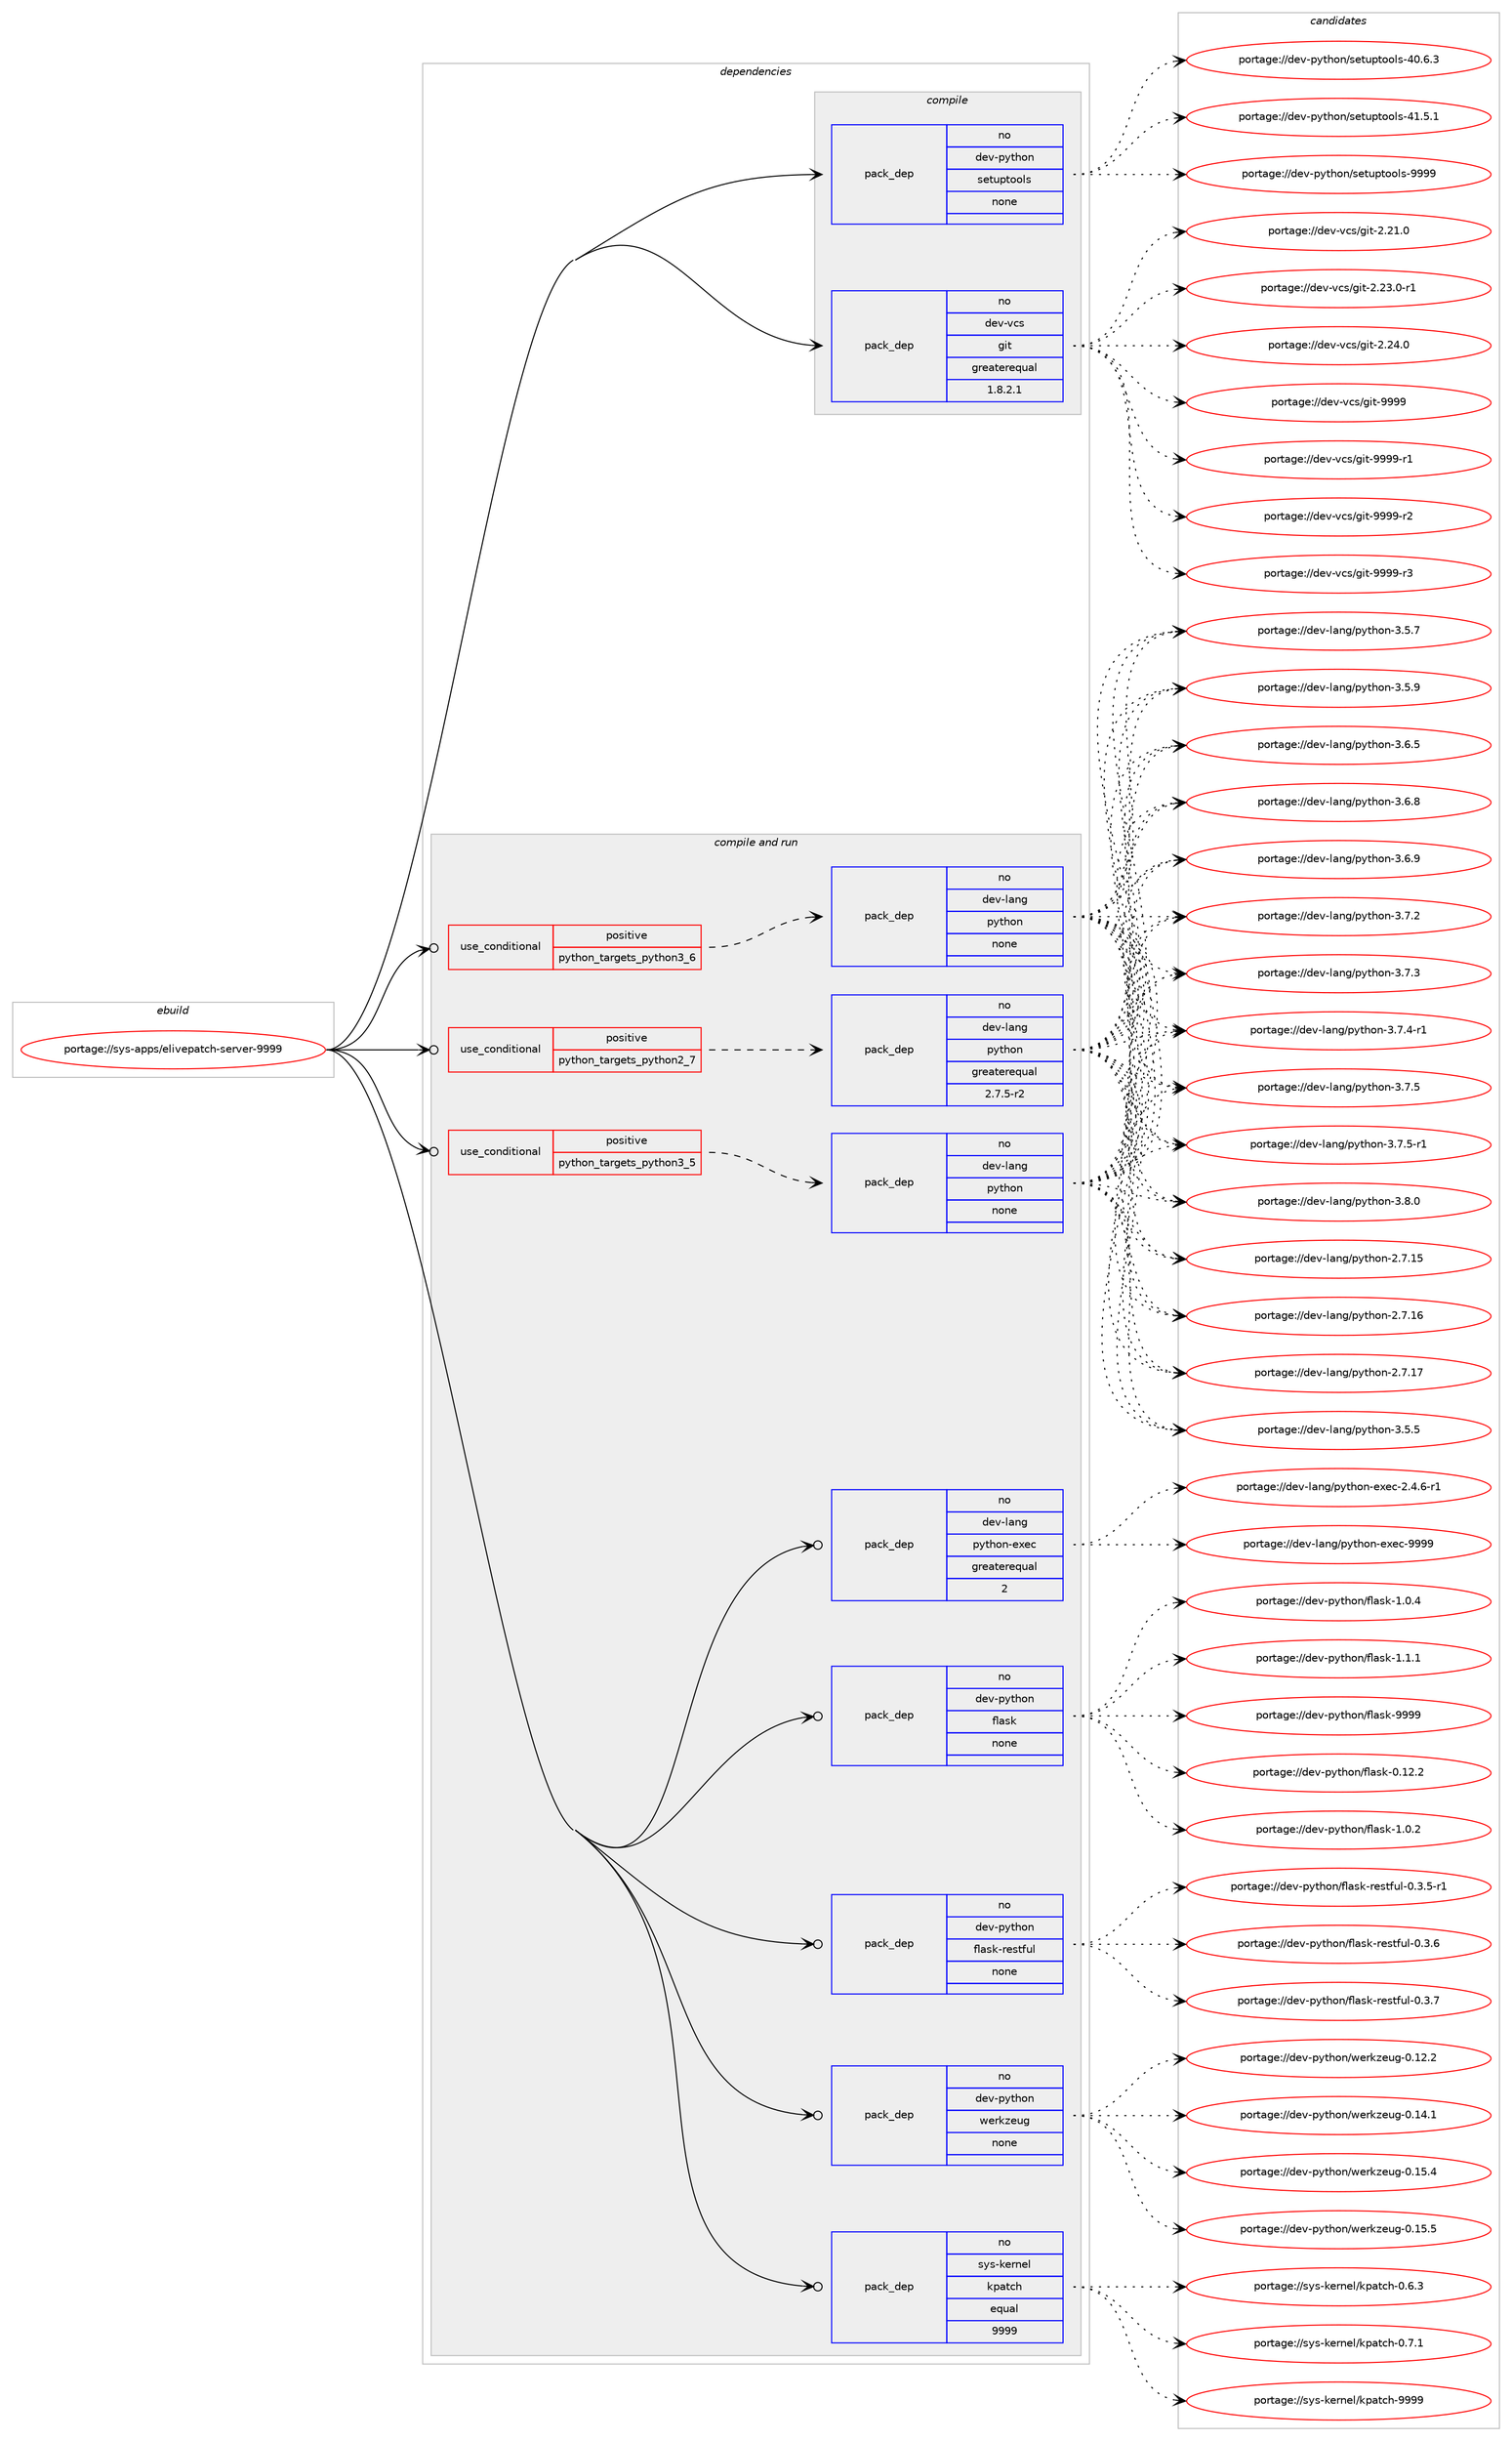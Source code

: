 digraph prolog {

# *************
# Graph options
# *************

newrank=true;
concentrate=true;
compound=true;
graph [rankdir=LR,fontname=Helvetica,fontsize=10,ranksep=1.5];#, ranksep=2.5, nodesep=0.2];
edge  [arrowhead=vee];
node  [fontname=Helvetica,fontsize=10];

# **********
# The ebuild
# **********

subgraph cluster_leftcol {
color=gray;
rank=same;
label=<<i>ebuild</i>>;
id [label="portage://sys-apps/elivepatch-server-9999", color=red, width=4, href="../sys-apps/elivepatch-server-9999.svg"];
}

# ****************
# The dependencies
# ****************

subgraph cluster_midcol {
color=gray;
label=<<i>dependencies</i>>;
subgraph cluster_compile {
fillcolor="#eeeeee";
style=filled;
label=<<i>compile</i>>;
subgraph pack301654 {
dependency407393 [label=<<TABLE BORDER="0" CELLBORDER="1" CELLSPACING="0" CELLPADDING="4" WIDTH="220"><TR><TD ROWSPAN="6" CELLPADDING="30">pack_dep</TD></TR><TR><TD WIDTH="110">no</TD></TR><TR><TD>dev-python</TD></TR><TR><TD>setuptools</TD></TR><TR><TD>none</TD></TR><TR><TD></TD></TR></TABLE>>, shape=none, color=blue];
}
id:e -> dependency407393:w [weight=20,style="solid",arrowhead="vee"];
subgraph pack301655 {
dependency407394 [label=<<TABLE BORDER="0" CELLBORDER="1" CELLSPACING="0" CELLPADDING="4" WIDTH="220"><TR><TD ROWSPAN="6" CELLPADDING="30">pack_dep</TD></TR><TR><TD WIDTH="110">no</TD></TR><TR><TD>dev-vcs</TD></TR><TR><TD>git</TD></TR><TR><TD>greaterequal</TD></TR><TR><TD>1.8.2.1</TD></TR></TABLE>>, shape=none, color=blue];
}
id:e -> dependency407394:w [weight=20,style="solid",arrowhead="vee"];
}
subgraph cluster_compileandrun {
fillcolor="#eeeeee";
style=filled;
label=<<i>compile and run</i>>;
subgraph cond98923 {
dependency407395 [label=<<TABLE BORDER="0" CELLBORDER="1" CELLSPACING="0" CELLPADDING="4"><TR><TD ROWSPAN="3" CELLPADDING="10">use_conditional</TD></TR><TR><TD>positive</TD></TR><TR><TD>python_targets_python2_7</TD></TR></TABLE>>, shape=none, color=red];
subgraph pack301656 {
dependency407396 [label=<<TABLE BORDER="0" CELLBORDER="1" CELLSPACING="0" CELLPADDING="4" WIDTH="220"><TR><TD ROWSPAN="6" CELLPADDING="30">pack_dep</TD></TR><TR><TD WIDTH="110">no</TD></TR><TR><TD>dev-lang</TD></TR><TR><TD>python</TD></TR><TR><TD>greaterequal</TD></TR><TR><TD>2.7.5-r2</TD></TR></TABLE>>, shape=none, color=blue];
}
dependency407395:e -> dependency407396:w [weight=20,style="dashed",arrowhead="vee"];
}
id:e -> dependency407395:w [weight=20,style="solid",arrowhead="odotvee"];
subgraph cond98924 {
dependency407397 [label=<<TABLE BORDER="0" CELLBORDER="1" CELLSPACING="0" CELLPADDING="4"><TR><TD ROWSPAN="3" CELLPADDING="10">use_conditional</TD></TR><TR><TD>positive</TD></TR><TR><TD>python_targets_python3_5</TD></TR></TABLE>>, shape=none, color=red];
subgraph pack301657 {
dependency407398 [label=<<TABLE BORDER="0" CELLBORDER="1" CELLSPACING="0" CELLPADDING="4" WIDTH="220"><TR><TD ROWSPAN="6" CELLPADDING="30">pack_dep</TD></TR><TR><TD WIDTH="110">no</TD></TR><TR><TD>dev-lang</TD></TR><TR><TD>python</TD></TR><TR><TD>none</TD></TR><TR><TD></TD></TR></TABLE>>, shape=none, color=blue];
}
dependency407397:e -> dependency407398:w [weight=20,style="dashed",arrowhead="vee"];
}
id:e -> dependency407397:w [weight=20,style="solid",arrowhead="odotvee"];
subgraph cond98925 {
dependency407399 [label=<<TABLE BORDER="0" CELLBORDER="1" CELLSPACING="0" CELLPADDING="4"><TR><TD ROWSPAN="3" CELLPADDING="10">use_conditional</TD></TR><TR><TD>positive</TD></TR><TR><TD>python_targets_python3_6</TD></TR></TABLE>>, shape=none, color=red];
subgraph pack301658 {
dependency407400 [label=<<TABLE BORDER="0" CELLBORDER="1" CELLSPACING="0" CELLPADDING="4" WIDTH="220"><TR><TD ROWSPAN="6" CELLPADDING="30">pack_dep</TD></TR><TR><TD WIDTH="110">no</TD></TR><TR><TD>dev-lang</TD></TR><TR><TD>python</TD></TR><TR><TD>none</TD></TR><TR><TD></TD></TR></TABLE>>, shape=none, color=blue];
}
dependency407399:e -> dependency407400:w [weight=20,style="dashed",arrowhead="vee"];
}
id:e -> dependency407399:w [weight=20,style="solid",arrowhead="odotvee"];
subgraph pack301659 {
dependency407401 [label=<<TABLE BORDER="0" CELLBORDER="1" CELLSPACING="0" CELLPADDING="4" WIDTH="220"><TR><TD ROWSPAN="6" CELLPADDING="30">pack_dep</TD></TR><TR><TD WIDTH="110">no</TD></TR><TR><TD>dev-lang</TD></TR><TR><TD>python-exec</TD></TR><TR><TD>greaterequal</TD></TR><TR><TD>2</TD></TR></TABLE>>, shape=none, color=blue];
}
id:e -> dependency407401:w [weight=20,style="solid",arrowhead="odotvee"];
subgraph pack301660 {
dependency407402 [label=<<TABLE BORDER="0" CELLBORDER="1" CELLSPACING="0" CELLPADDING="4" WIDTH="220"><TR><TD ROWSPAN="6" CELLPADDING="30">pack_dep</TD></TR><TR><TD WIDTH="110">no</TD></TR><TR><TD>dev-python</TD></TR><TR><TD>flask</TD></TR><TR><TD>none</TD></TR><TR><TD></TD></TR></TABLE>>, shape=none, color=blue];
}
id:e -> dependency407402:w [weight=20,style="solid",arrowhead="odotvee"];
subgraph pack301661 {
dependency407403 [label=<<TABLE BORDER="0" CELLBORDER="1" CELLSPACING="0" CELLPADDING="4" WIDTH="220"><TR><TD ROWSPAN="6" CELLPADDING="30">pack_dep</TD></TR><TR><TD WIDTH="110">no</TD></TR><TR><TD>dev-python</TD></TR><TR><TD>flask-restful</TD></TR><TR><TD>none</TD></TR><TR><TD></TD></TR></TABLE>>, shape=none, color=blue];
}
id:e -> dependency407403:w [weight=20,style="solid",arrowhead="odotvee"];
subgraph pack301662 {
dependency407404 [label=<<TABLE BORDER="0" CELLBORDER="1" CELLSPACING="0" CELLPADDING="4" WIDTH="220"><TR><TD ROWSPAN="6" CELLPADDING="30">pack_dep</TD></TR><TR><TD WIDTH="110">no</TD></TR><TR><TD>dev-python</TD></TR><TR><TD>werkzeug</TD></TR><TR><TD>none</TD></TR><TR><TD></TD></TR></TABLE>>, shape=none, color=blue];
}
id:e -> dependency407404:w [weight=20,style="solid",arrowhead="odotvee"];
subgraph pack301663 {
dependency407405 [label=<<TABLE BORDER="0" CELLBORDER="1" CELLSPACING="0" CELLPADDING="4" WIDTH="220"><TR><TD ROWSPAN="6" CELLPADDING="30">pack_dep</TD></TR><TR><TD WIDTH="110">no</TD></TR><TR><TD>sys-kernel</TD></TR><TR><TD>kpatch</TD></TR><TR><TD>equal</TD></TR><TR><TD>9999</TD></TR></TABLE>>, shape=none, color=blue];
}
id:e -> dependency407405:w [weight=20,style="solid",arrowhead="odotvee"];
}
subgraph cluster_run {
fillcolor="#eeeeee";
style=filled;
label=<<i>run</i>>;
}
}

# **************
# The candidates
# **************

subgraph cluster_choices {
rank=same;
color=gray;
label=<<i>candidates</i>>;

subgraph choice301654 {
color=black;
nodesep=1;
choiceportage100101118451121211161041111104711510111611711211611111110811545524846544651 [label="portage://dev-python/setuptools-40.6.3", color=red, width=4,href="../dev-python/setuptools-40.6.3.svg"];
choiceportage100101118451121211161041111104711510111611711211611111110811545524946534649 [label="portage://dev-python/setuptools-41.5.1", color=red, width=4,href="../dev-python/setuptools-41.5.1.svg"];
choiceportage10010111845112121116104111110471151011161171121161111111081154557575757 [label="portage://dev-python/setuptools-9999", color=red, width=4,href="../dev-python/setuptools-9999.svg"];
dependency407393:e -> choiceportage100101118451121211161041111104711510111611711211611111110811545524846544651:w [style=dotted,weight="100"];
dependency407393:e -> choiceportage100101118451121211161041111104711510111611711211611111110811545524946534649:w [style=dotted,weight="100"];
dependency407393:e -> choiceportage10010111845112121116104111110471151011161171121161111111081154557575757:w [style=dotted,weight="100"];
}
subgraph choice301655 {
color=black;
nodesep=1;
choiceportage10010111845118991154710310511645504650494648 [label="portage://dev-vcs/git-2.21.0", color=red, width=4,href="../dev-vcs/git-2.21.0.svg"];
choiceportage100101118451189911547103105116455046505146484511449 [label="portage://dev-vcs/git-2.23.0-r1", color=red, width=4,href="../dev-vcs/git-2.23.0-r1.svg"];
choiceportage10010111845118991154710310511645504650524648 [label="portage://dev-vcs/git-2.24.0", color=red, width=4,href="../dev-vcs/git-2.24.0.svg"];
choiceportage1001011184511899115471031051164557575757 [label="portage://dev-vcs/git-9999", color=red, width=4,href="../dev-vcs/git-9999.svg"];
choiceportage10010111845118991154710310511645575757574511449 [label="portage://dev-vcs/git-9999-r1", color=red, width=4,href="../dev-vcs/git-9999-r1.svg"];
choiceportage10010111845118991154710310511645575757574511450 [label="portage://dev-vcs/git-9999-r2", color=red, width=4,href="../dev-vcs/git-9999-r2.svg"];
choiceportage10010111845118991154710310511645575757574511451 [label="portage://dev-vcs/git-9999-r3", color=red, width=4,href="../dev-vcs/git-9999-r3.svg"];
dependency407394:e -> choiceportage10010111845118991154710310511645504650494648:w [style=dotted,weight="100"];
dependency407394:e -> choiceportage100101118451189911547103105116455046505146484511449:w [style=dotted,weight="100"];
dependency407394:e -> choiceportage10010111845118991154710310511645504650524648:w [style=dotted,weight="100"];
dependency407394:e -> choiceportage1001011184511899115471031051164557575757:w [style=dotted,weight="100"];
dependency407394:e -> choiceportage10010111845118991154710310511645575757574511449:w [style=dotted,weight="100"];
dependency407394:e -> choiceportage10010111845118991154710310511645575757574511450:w [style=dotted,weight="100"];
dependency407394:e -> choiceportage10010111845118991154710310511645575757574511451:w [style=dotted,weight="100"];
}
subgraph choice301656 {
color=black;
nodesep=1;
choiceportage10010111845108971101034711212111610411111045504655464953 [label="portage://dev-lang/python-2.7.15", color=red, width=4,href="../dev-lang/python-2.7.15.svg"];
choiceportage10010111845108971101034711212111610411111045504655464954 [label="portage://dev-lang/python-2.7.16", color=red, width=4,href="../dev-lang/python-2.7.16.svg"];
choiceportage10010111845108971101034711212111610411111045504655464955 [label="portage://dev-lang/python-2.7.17", color=red, width=4,href="../dev-lang/python-2.7.17.svg"];
choiceportage100101118451089711010347112121116104111110455146534653 [label="portage://dev-lang/python-3.5.5", color=red, width=4,href="../dev-lang/python-3.5.5.svg"];
choiceportage100101118451089711010347112121116104111110455146534655 [label="portage://dev-lang/python-3.5.7", color=red, width=4,href="../dev-lang/python-3.5.7.svg"];
choiceportage100101118451089711010347112121116104111110455146534657 [label="portage://dev-lang/python-3.5.9", color=red, width=4,href="../dev-lang/python-3.5.9.svg"];
choiceportage100101118451089711010347112121116104111110455146544653 [label="portage://dev-lang/python-3.6.5", color=red, width=4,href="../dev-lang/python-3.6.5.svg"];
choiceportage100101118451089711010347112121116104111110455146544656 [label="portage://dev-lang/python-3.6.8", color=red, width=4,href="../dev-lang/python-3.6.8.svg"];
choiceportage100101118451089711010347112121116104111110455146544657 [label="portage://dev-lang/python-3.6.9", color=red, width=4,href="../dev-lang/python-3.6.9.svg"];
choiceportage100101118451089711010347112121116104111110455146554650 [label="portage://dev-lang/python-3.7.2", color=red, width=4,href="../dev-lang/python-3.7.2.svg"];
choiceportage100101118451089711010347112121116104111110455146554651 [label="portage://dev-lang/python-3.7.3", color=red, width=4,href="../dev-lang/python-3.7.3.svg"];
choiceportage1001011184510897110103471121211161041111104551465546524511449 [label="portage://dev-lang/python-3.7.4-r1", color=red, width=4,href="../dev-lang/python-3.7.4-r1.svg"];
choiceportage100101118451089711010347112121116104111110455146554653 [label="portage://dev-lang/python-3.7.5", color=red, width=4,href="../dev-lang/python-3.7.5.svg"];
choiceportage1001011184510897110103471121211161041111104551465546534511449 [label="portage://dev-lang/python-3.7.5-r1", color=red, width=4,href="../dev-lang/python-3.7.5-r1.svg"];
choiceportage100101118451089711010347112121116104111110455146564648 [label="portage://dev-lang/python-3.8.0", color=red, width=4,href="../dev-lang/python-3.8.0.svg"];
dependency407396:e -> choiceportage10010111845108971101034711212111610411111045504655464953:w [style=dotted,weight="100"];
dependency407396:e -> choiceportage10010111845108971101034711212111610411111045504655464954:w [style=dotted,weight="100"];
dependency407396:e -> choiceportage10010111845108971101034711212111610411111045504655464955:w [style=dotted,weight="100"];
dependency407396:e -> choiceportage100101118451089711010347112121116104111110455146534653:w [style=dotted,weight="100"];
dependency407396:e -> choiceportage100101118451089711010347112121116104111110455146534655:w [style=dotted,weight="100"];
dependency407396:e -> choiceportage100101118451089711010347112121116104111110455146534657:w [style=dotted,weight="100"];
dependency407396:e -> choiceportage100101118451089711010347112121116104111110455146544653:w [style=dotted,weight="100"];
dependency407396:e -> choiceportage100101118451089711010347112121116104111110455146544656:w [style=dotted,weight="100"];
dependency407396:e -> choiceportage100101118451089711010347112121116104111110455146544657:w [style=dotted,weight="100"];
dependency407396:e -> choiceportage100101118451089711010347112121116104111110455146554650:w [style=dotted,weight="100"];
dependency407396:e -> choiceportage100101118451089711010347112121116104111110455146554651:w [style=dotted,weight="100"];
dependency407396:e -> choiceportage1001011184510897110103471121211161041111104551465546524511449:w [style=dotted,weight="100"];
dependency407396:e -> choiceportage100101118451089711010347112121116104111110455146554653:w [style=dotted,weight="100"];
dependency407396:e -> choiceportage1001011184510897110103471121211161041111104551465546534511449:w [style=dotted,weight="100"];
dependency407396:e -> choiceportage100101118451089711010347112121116104111110455146564648:w [style=dotted,weight="100"];
}
subgraph choice301657 {
color=black;
nodesep=1;
choiceportage10010111845108971101034711212111610411111045504655464953 [label="portage://dev-lang/python-2.7.15", color=red, width=4,href="../dev-lang/python-2.7.15.svg"];
choiceportage10010111845108971101034711212111610411111045504655464954 [label="portage://dev-lang/python-2.7.16", color=red, width=4,href="../dev-lang/python-2.7.16.svg"];
choiceportage10010111845108971101034711212111610411111045504655464955 [label="portage://dev-lang/python-2.7.17", color=red, width=4,href="../dev-lang/python-2.7.17.svg"];
choiceportage100101118451089711010347112121116104111110455146534653 [label="portage://dev-lang/python-3.5.5", color=red, width=4,href="../dev-lang/python-3.5.5.svg"];
choiceportage100101118451089711010347112121116104111110455146534655 [label="portage://dev-lang/python-3.5.7", color=red, width=4,href="../dev-lang/python-3.5.7.svg"];
choiceportage100101118451089711010347112121116104111110455146534657 [label="portage://dev-lang/python-3.5.9", color=red, width=4,href="../dev-lang/python-3.5.9.svg"];
choiceportage100101118451089711010347112121116104111110455146544653 [label="portage://dev-lang/python-3.6.5", color=red, width=4,href="../dev-lang/python-3.6.5.svg"];
choiceportage100101118451089711010347112121116104111110455146544656 [label="portage://dev-lang/python-3.6.8", color=red, width=4,href="../dev-lang/python-3.6.8.svg"];
choiceportage100101118451089711010347112121116104111110455146544657 [label="portage://dev-lang/python-3.6.9", color=red, width=4,href="../dev-lang/python-3.6.9.svg"];
choiceportage100101118451089711010347112121116104111110455146554650 [label="portage://dev-lang/python-3.7.2", color=red, width=4,href="../dev-lang/python-3.7.2.svg"];
choiceportage100101118451089711010347112121116104111110455146554651 [label="portage://dev-lang/python-3.7.3", color=red, width=4,href="../dev-lang/python-3.7.3.svg"];
choiceportage1001011184510897110103471121211161041111104551465546524511449 [label="portage://dev-lang/python-3.7.4-r1", color=red, width=4,href="../dev-lang/python-3.7.4-r1.svg"];
choiceportage100101118451089711010347112121116104111110455146554653 [label="portage://dev-lang/python-3.7.5", color=red, width=4,href="../dev-lang/python-3.7.5.svg"];
choiceportage1001011184510897110103471121211161041111104551465546534511449 [label="portage://dev-lang/python-3.7.5-r1", color=red, width=4,href="../dev-lang/python-3.7.5-r1.svg"];
choiceportage100101118451089711010347112121116104111110455146564648 [label="portage://dev-lang/python-3.8.0", color=red, width=4,href="../dev-lang/python-3.8.0.svg"];
dependency407398:e -> choiceportage10010111845108971101034711212111610411111045504655464953:w [style=dotted,weight="100"];
dependency407398:e -> choiceportage10010111845108971101034711212111610411111045504655464954:w [style=dotted,weight="100"];
dependency407398:e -> choiceportage10010111845108971101034711212111610411111045504655464955:w [style=dotted,weight="100"];
dependency407398:e -> choiceportage100101118451089711010347112121116104111110455146534653:w [style=dotted,weight="100"];
dependency407398:e -> choiceportage100101118451089711010347112121116104111110455146534655:w [style=dotted,weight="100"];
dependency407398:e -> choiceportage100101118451089711010347112121116104111110455146534657:w [style=dotted,weight="100"];
dependency407398:e -> choiceportage100101118451089711010347112121116104111110455146544653:w [style=dotted,weight="100"];
dependency407398:e -> choiceportage100101118451089711010347112121116104111110455146544656:w [style=dotted,weight="100"];
dependency407398:e -> choiceportage100101118451089711010347112121116104111110455146544657:w [style=dotted,weight="100"];
dependency407398:e -> choiceportage100101118451089711010347112121116104111110455146554650:w [style=dotted,weight="100"];
dependency407398:e -> choiceportage100101118451089711010347112121116104111110455146554651:w [style=dotted,weight="100"];
dependency407398:e -> choiceportage1001011184510897110103471121211161041111104551465546524511449:w [style=dotted,weight="100"];
dependency407398:e -> choiceportage100101118451089711010347112121116104111110455146554653:w [style=dotted,weight="100"];
dependency407398:e -> choiceportage1001011184510897110103471121211161041111104551465546534511449:w [style=dotted,weight="100"];
dependency407398:e -> choiceportage100101118451089711010347112121116104111110455146564648:w [style=dotted,weight="100"];
}
subgraph choice301658 {
color=black;
nodesep=1;
choiceportage10010111845108971101034711212111610411111045504655464953 [label="portage://dev-lang/python-2.7.15", color=red, width=4,href="../dev-lang/python-2.7.15.svg"];
choiceportage10010111845108971101034711212111610411111045504655464954 [label="portage://dev-lang/python-2.7.16", color=red, width=4,href="../dev-lang/python-2.7.16.svg"];
choiceportage10010111845108971101034711212111610411111045504655464955 [label="portage://dev-lang/python-2.7.17", color=red, width=4,href="../dev-lang/python-2.7.17.svg"];
choiceportage100101118451089711010347112121116104111110455146534653 [label="portage://dev-lang/python-3.5.5", color=red, width=4,href="../dev-lang/python-3.5.5.svg"];
choiceportage100101118451089711010347112121116104111110455146534655 [label="portage://dev-lang/python-3.5.7", color=red, width=4,href="../dev-lang/python-3.5.7.svg"];
choiceportage100101118451089711010347112121116104111110455146534657 [label="portage://dev-lang/python-3.5.9", color=red, width=4,href="../dev-lang/python-3.5.9.svg"];
choiceportage100101118451089711010347112121116104111110455146544653 [label="portage://dev-lang/python-3.6.5", color=red, width=4,href="../dev-lang/python-3.6.5.svg"];
choiceportage100101118451089711010347112121116104111110455146544656 [label="portage://dev-lang/python-3.6.8", color=red, width=4,href="../dev-lang/python-3.6.8.svg"];
choiceportage100101118451089711010347112121116104111110455146544657 [label="portage://dev-lang/python-3.6.9", color=red, width=4,href="../dev-lang/python-3.6.9.svg"];
choiceportage100101118451089711010347112121116104111110455146554650 [label="portage://dev-lang/python-3.7.2", color=red, width=4,href="../dev-lang/python-3.7.2.svg"];
choiceportage100101118451089711010347112121116104111110455146554651 [label="portage://dev-lang/python-3.7.3", color=red, width=4,href="../dev-lang/python-3.7.3.svg"];
choiceportage1001011184510897110103471121211161041111104551465546524511449 [label="portage://dev-lang/python-3.7.4-r1", color=red, width=4,href="../dev-lang/python-3.7.4-r1.svg"];
choiceportage100101118451089711010347112121116104111110455146554653 [label="portage://dev-lang/python-3.7.5", color=red, width=4,href="../dev-lang/python-3.7.5.svg"];
choiceportage1001011184510897110103471121211161041111104551465546534511449 [label="portage://dev-lang/python-3.7.5-r1", color=red, width=4,href="../dev-lang/python-3.7.5-r1.svg"];
choiceportage100101118451089711010347112121116104111110455146564648 [label="portage://dev-lang/python-3.8.0", color=red, width=4,href="../dev-lang/python-3.8.0.svg"];
dependency407400:e -> choiceportage10010111845108971101034711212111610411111045504655464953:w [style=dotted,weight="100"];
dependency407400:e -> choiceportage10010111845108971101034711212111610411111045504655464954:w [style=dotted,weight="100"];
dependency407400:e -> choiceportage10010111845108971101034711212111610411111045504655464955:w [style=dotted,weight="100"];
dependency407400:e -> choiceportage100101118451089711010347112121116104111110455146534653:w [style=dotted,weight="100"];
dependency407400:e -> choiceportage100101118451089711010347112121116104111110455146534655:w [style=dotted,weight="100"];
dependency407400:e -> choiceportage100101118451089711010347112121116104111110455146534657:w [style=dotted,weight="100"];
dependency407400:e -> choiceportage100101118451089711010347112121116104111110455146544653:w [style=dotted,weight="100"];
dependency407400:e -> choiceportage100101118451089711010347112121116104111110455146544656:w [style=dotted,weight="100"];
dependency407400:e -> choiceportage100101118451089711010347112121116104111110455146544657:w [style=dotted,weight="100"];
dependency407400:e -> choiceportage100101118451089711010347112121116104111110455146554650:w [style=dotted,weight="100"];
dependency407400:e -> choiceportage100101118451089711010347112121116104111110455146554651:w [style=dotted,weight="100"];
dependency407400:e -> choiceportage1001011184510897110103471121211161041111104551465546524511449:w [style=dotted,weight="100"];
dependency407400:e -> choiceportage100101118451089711010347112121116104111110455146554653:w [style=dotted,weight="100"];
dependency407400:e -> choiceportage1001011184510897110103471121211161041111104551465546534511449:w [style=dotted,weight="100"];
dependency407400:e -> choiceportage100101118451089711010347112121116104111110455146564648:w [style=dotted,weight="100"];
}
subgraph choice301659 {
color=black;
nodesep=1;
choiceportage10010111845108971101034711212111610411111045101120101994550465246544511449 [label="portage://dev-lang/python-exec-2.4.6-r1", color=red, width=4,href="../dev-lang/python-exec-2.4.6-r1.svg"];
choiceportage10010111845108971101034711212111610411111045101120101994557575757 [label="portage://dev-lang/python-exec-9999", color=red, width=4,href="../dev-lang/python-exec-9999.svg"];
dependency407401:e -> choiceportage10010111845108971101034711212111610411111045101120101994550465246544511449:w [style=dotted,weight="100"];
dependency407401:e -> choiceportage10010111845108971101034711212111610411111045101120101994557575757:w [style=dotted,weight="100"];
}
subgraph choice301660 {
color=black;
nodesep=1;
choiceportage10010111845112121116104111110471021089711510745484649504650 [label="portage://dev-python/flask-0.12.2", color=red, width=4,href="../dev-python/flask-0.12.2.svg"];
choiceportage100101118451121211161041111104710210897115107454946484650 [label="portage://dev-python/flask-1.0.2", color=red, width=4,href="../dev-python/flask-1.0.2.svg"];
choiceportage100101118451121211161041111104710210897115107454946484652 [label="portage://dev-python/flask-1.0.4", color=red, width=4,href="../dev-python/flask-1.0.4.svg"];
choiceportage100101118451121211161041111104710210897115107454946494649 [label="portage://dev-python/flask-1.1.1", color=red, width=4,href="../dev-python/flask-1.1.1.svg"];
choiceportage1001011184511212111610411111047102108971151074557575757 [label="portage://dev-python/flask-9999", color=red, width=4,href="../dev-python/flask-9999.svg"];
dependency407402:e -> choiceportage10010111845112121116104111110471021089711510745484649504650:w [style=dotted,weight="100"];
dependency407402:e -> choiceportage100101118451121211161041111104710210897115107454946484650:w [style=dotted,weight="100"];
dependency407402:e -> choiceportage100101118451121211161041111104710210897115107454946484652:w [style=dotted,weight="100"];
dependency407402:e -> choiceportage100101118451121211161041111104710210897115107454946494649:w [style=dotted,weight="100"];
dependency407402:e -> choiceportage1001011184511212111610411111047102108971151074557575757:w [style=dotted,weight="100"];
}
subgraph choice301661 {
color=black;
nodesep=1;
choiceportage100101118451121211161041111104710210897115107451141011151161021171084548465146534511449 [label="portage://dev-python/flask-restful-0.3.5-r1", color=red, width=4,href="../dev-python/flask-restful-0.3.5-r1.svg"];
choiceportage10010111845112121116104111110471021089711510745114101115116102117108454846514654 [label="portage://dev-python/flask-restful-0.3.6", color=red, width=4,href="../dev-python/flask-restful-0.3.6.svg"];
choiceportage10010111845112121116104111110471021089711510745114101115116102117108454846514655 [label="portage://dev-python/flask-restful-0.3.7", color=red, width=4,href="../dev-python/flask-restful-0.3.7.svg"];
dependency407403:e -> choiceportage100101118451121211161041111104710210897115107451141011151161021171084548465146534511449:w [style=dotted,weight="100"];
dependency407403:e -> choiceportage10010111845112121116104111110471021089711510745114101115116102117108454846514654:w [style=dotted,weight="100"];
dependency407403:e -> choiceportage10010111845112121116104111110471021089711510745114101115116102117108454846514655:w [style=dotted,weight="100"];
}
subgraph choice301662 {
color=black;
nodesep=1;
choiceportage100101118451121211161041111104711910111410712210111710345484649504650 [label="portage://dev-python/werkzeug-0.12.2", color=red, width=4,href="../dev-python/werkzeug-0.12.2.svg"];
choiceportage100101118451121211161041111104711910111410712210111710345484649524649 [label="portage://dev-python/werkzeug-0.14.1", color=red, width=4,href="../dev-python/werkzeug-0.14.1.svg"];
choiceportage100101118451121211161041111104711910111410712210111710345484649534652 [label="portage://dev-python/werkzeug-0.15.4", color=red, width=4,href="../dev-python/werkzeug-0.15.4.svg"];
choiceportage100101118451121211161041111104711910111410712210111710345484649534653 [label="portage://dev-python/werkzeug-0.15.5", color=red, width=4,href="../dev-python/werkzeug-0.15.5.svg"];
dependency407404:e -> choiceportage100101118451121211161041111104711910111410712210111710345484649504650:w [style=dotted,weight="100"];
dependency407404:e -> choiceportage100101118451121211161041111104711910111410712210111710345484649524649:w [style=dotted,weight="100"];
dependency407404:e -> choiceportage100101118451121211161041111104711910111410712210111710345484649534652:w [style=dotted,weight="100"];
dependency407404:e -> choiceportage100101118451121211161041111104711910111410712210111710345484649534653:w [style=dotted,weight="100"];
}
subgraph choice301663 {
color=black;
nodesep=1;
choiceportage11512111545107101114110101108471071129711699104454846544651 [label="portage://sys-kernel/kpatch-0.6.3", color=red, width=4,href="../sys-kernel/kpatch-0.6.3.svg"];
choiceportage11512111545107101114110101108471071129711699104454846554649 [label="portage://sys-kernel/kpatch-0.7.1", color=red, width=4,href="../sys-kernel/kpatch-0.7.1.svg"];
choiceportage115121115451071011141101011084710711297116991044557575757 [label="portage://sys-kernel/kpatch-9999", color=red, width=4,href="../sys-kernel/kpatch-9999.svg"];
dependency407405:e -> choiceportage11512111545107101114110101108471071129711699104454846544651:w [style=dotted,weight="100"];
dependency407405:e -> choiceportage11512111545107101114110101108471071129711699104454846554649:w [style=dotted,weight="100"];
dependency407405:e -> choiceportage115121115451071011141101011084710711297116991044557575757:w [style=dotted,weight="100"];
}
}

}
